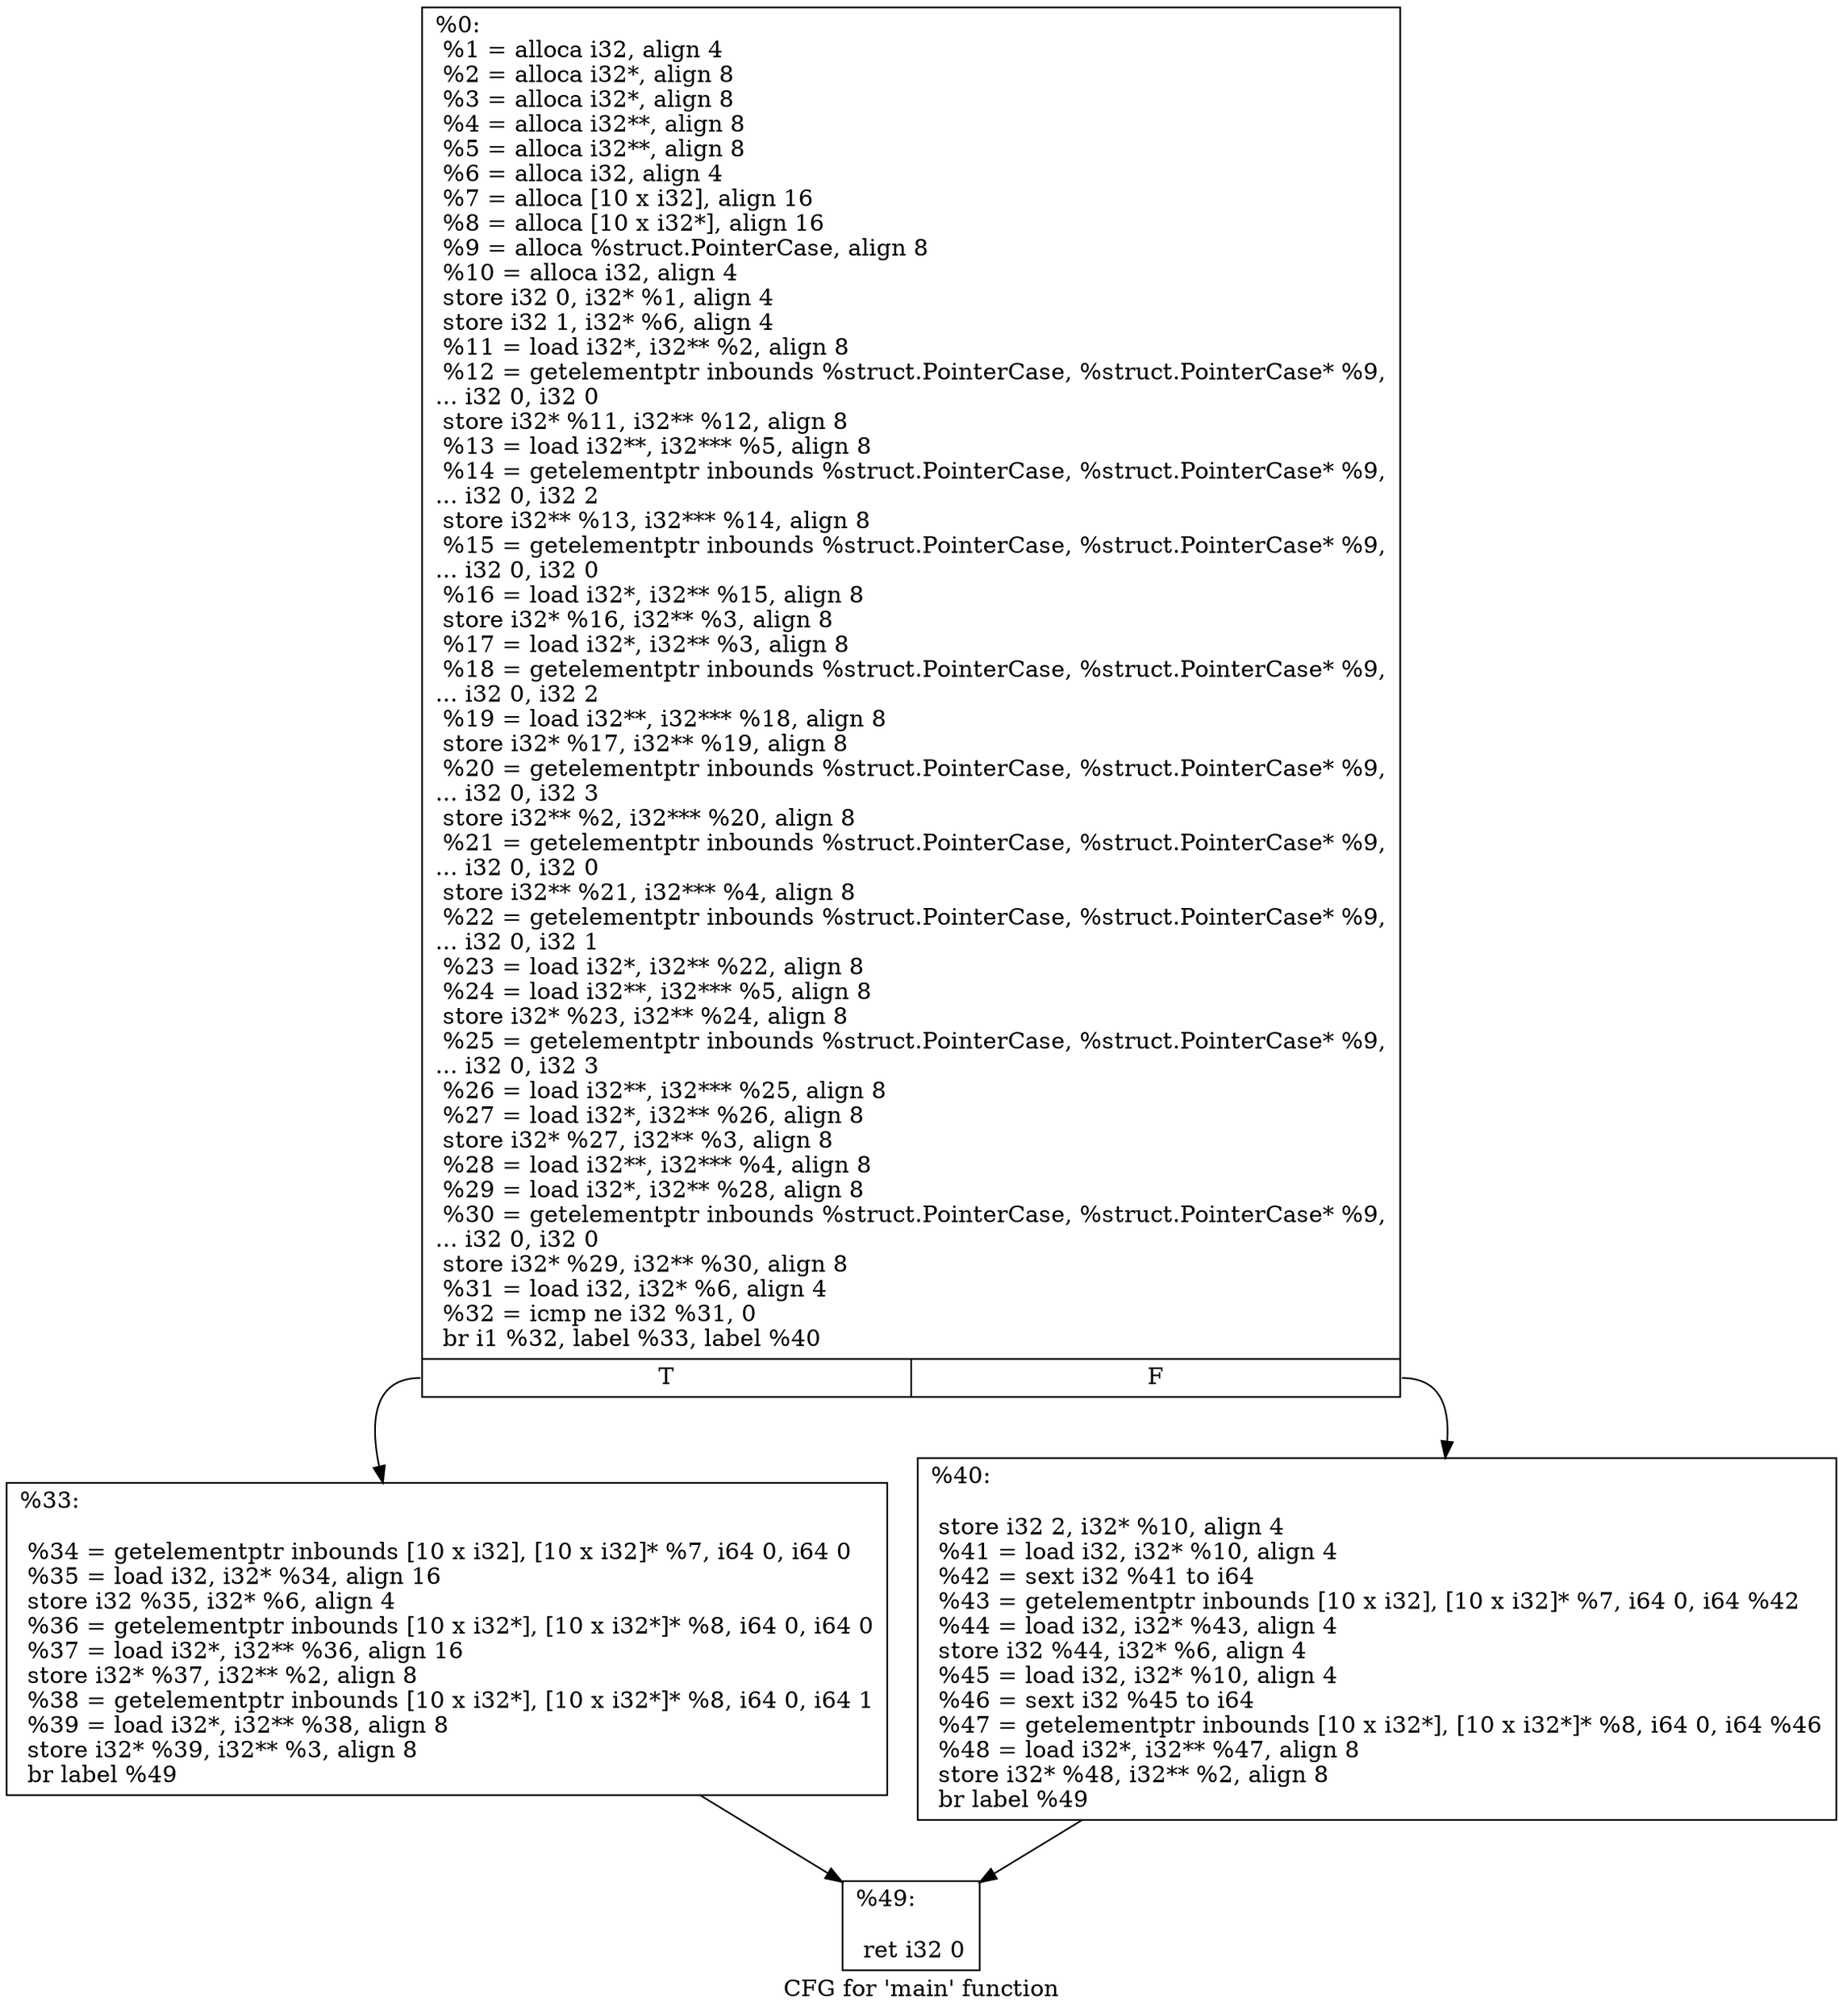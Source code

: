 digraph "CFG for 'main' function" {
	label="CFG for 'main' function";

	Node0x36a4240 [shape=record,label="{%0:\l  %1 = alloca i32, align 4\l  %2 = alloca i32*, align 8\l  %3 = alloca i32*, align 8\l  %4 = alloca i32**, align 8\l  %5 = alloca i32**, align 8\l  %6 = alloca i32, align 4\l  %7 = alloca [10 x i32], align 16\l  %8 = alloca [10 x i32*], align 16\l  %9 = alloca %struct.PointerCase, align 8\l  %10 = alloca i32, align 4\l  store i32 0, i32* %1, align 4\l  store i32 1, i32* %6, align 4\l  %11 = load i32*, i32** %2, align 8\l  %12 = getelementptr inbounds %struct.PointerCase, %struct.PointerCase* %9,\l... i32 0, i32 0\l  store i32* %11, i32** %12, align 8\l  %13 = load i32**, i32*** %5, align 8\l  %14 = getelementptr inbounds %struct.PointerCase, %struct.PointerCase* %9,\l... i32 0, i32 2\l  store i32** %13, i32*** %14, align 8\l  %15 = getelementptr inbounds %struct.PointerCase, %struct.PointerCase* %9,\l... i32 0, i32 0\l  %16 = load i32*, i32** %15, align 8\l  store i32* %16, i32** %3, align 8\l  %17 = load i32*, i32** %3, align 8\l  %18 = getelementptr inbounds %struct.PointerCase, %struct.PointerCase* %9,\l... i32 0, i32 2\l  %19 = load i32**, i32*** %18, align 8\l  store i32* %17, i32** %19, align 8\l  %20 = getelementptr inbounds %struct.PointerCase, %struct.PointerCase* %9,\l... i32 0, i32 3\l  store i32** %2, i32*** %20, align 8\l  %21 = getelementptr inbounds %struct.PointerCase, %struct.PointerCase* %9,\l... i32 0, i32 0\l  store i32** %21, i32*** %4, align 8\l  %22 = getelementptr inbounds %struct.PointerCase, %struct.PointerCase* %9,\l... i32 0, i32 1\l  %23 = load i32*, i32** %22, align 8\l  %24 = load i32**, i32*** %5, align 8\l  store i32* %23, i32** %24, align 8\l  %25 = getelementptr inbounds %struct.PointerCase, %struct.PointerCase* %9,\l... i32 0, i32 3\l  %26 = load i32**, i32*** %25, align 8\l  %27 = load i32*, i32** %26, align 8\l  store i32* %27, i32** %3, align 8\l  %28 = load i32**, i32*** %4, align 8\l  %29 = load i32*, i32** %28, align 8\l  %30 = getelementptr inbounds %struct.PointerCase, %struct.PointerCase* %9,\l... i32 0, i32 0\l  store i32* %29, i32** %30, align 8\l  %31 = load i32, i32* %6, align 4\l  %32 = icmp ne i32 %31, 0\l  br i1 %32, label %33, label %40\l|{<s0>T|<s1>F}}"];
	Node0x36a4240:s0 -> Node0x36a4ab0;
	Node0x36a4240:s1 -> Node0x36a5950;
	Node0x36a4ab0 [shape=record,label="{%33:\l\l  %34 = getelementptr inbounds [10 x i32], [10 x i32]* %7, i64 0, i64 0\l  %35 = load i32, i32* %34, align 16\l  store i32 %35, i32* %6, align 4\l  %36 = getelementptr inbounds [10 x i32*], [10 x i32*]* %8, i64 0, i64 0\l  %37 = load i32*, i32** %36, align 16\l  store i32* %37, i32** %2, align 8\l  %38 = getelementptr inbounds [10 x i32*], [10 x i32*]* %8, i64 0, i64 1\l  %39 = load i32*, i32** %38, align 8\l  store i32* %39, i32** %3, align 8\l  br label %49\l}"];
	Node0x36a4ab0 -> Node0x36a6c60;
	Node0x36a5950 [shape=record,label="{%40:\l\l  store i32 2, i32* %10, align 4\l  %41 = load i32, i32* %10, align 4\l  %42 = sext i32 %41 to i64\l  %43 = getelementptr inbounds [10 x i32], [10 x i32]* %7, i64 0, i64 %42\l  %44 = load i32, i32* %43, align 4\l  store i32 %44, i32* %6, align 4\l  %45 = load i32, i32* %10, align 4\l  %46 = sext i32 %45 to i64\l  %47 = getelementptr inbounds [10 x i32*], [10 x i32*]* %8, i64 0, i64 %46\l  %48 = load i32*, i32** %47, align 8\l  store i32* %48, i32** %2, align 8\l  br label %49\l}"];
	Node0x36a5950 -> Node0x36a6c60;
	Node0x36a6c60 [shape=record,label="{%49:\l\l  ret i32 0\l}"];
}
